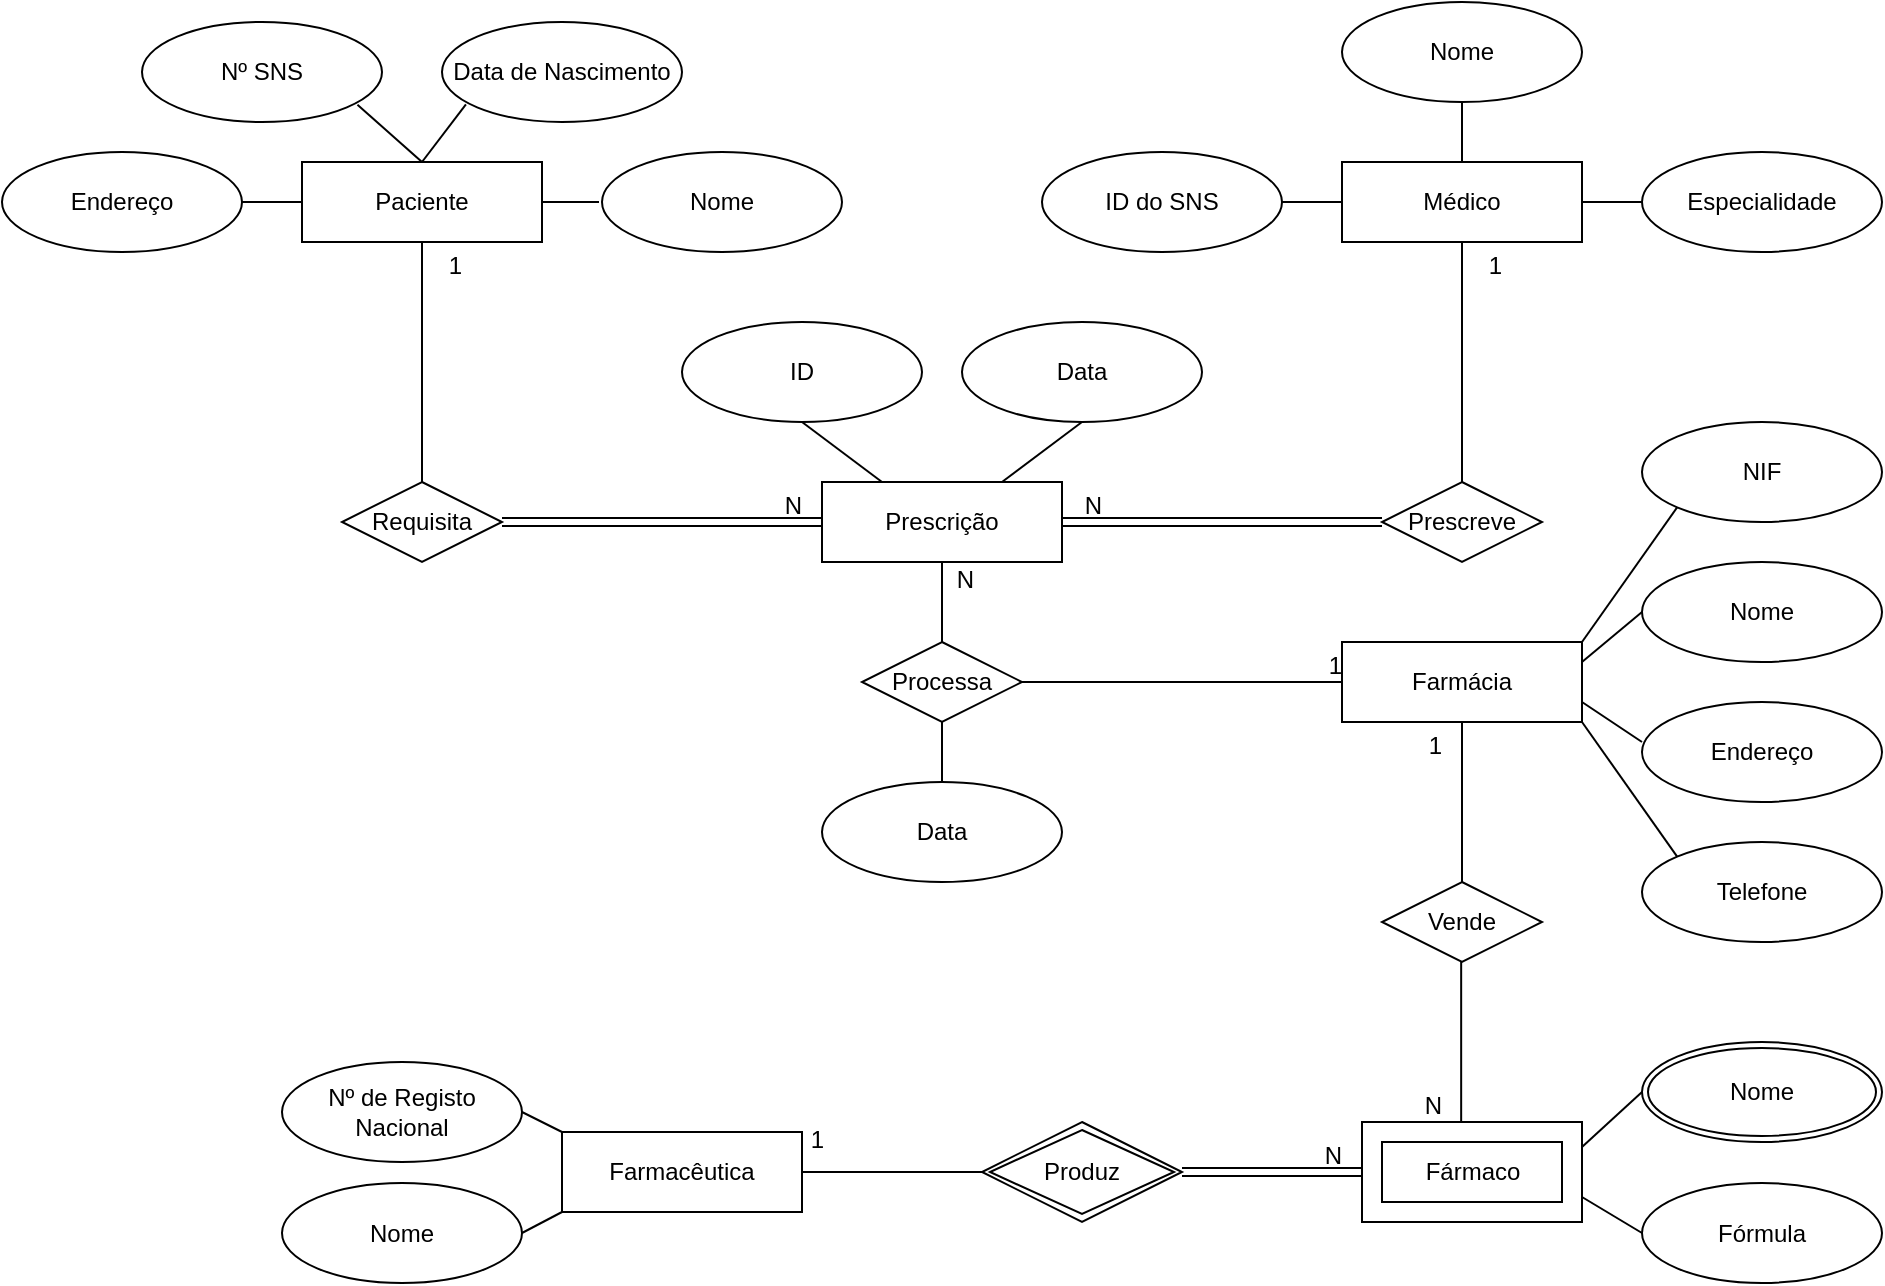 <mxfile version="20.8.23" type="device"><diagram name="Page-1" id="0DPgnZP_TU5ESxa5OokV"><mxGraphModel dx="643" dy="635" grid="1" gridSize="10" guides="1" tooltips="1" connect="1" arrows="1" fold="1" page="1" pageScale="1" pageWidth="827" pageHeight="1169" math="0" shadow="0"><root><mxCell id="0"/><mxCell id="1" parent="0"/><mxCell id="ZJ-nTykPB8hHmqFxwABB-1" value="Endereço" style="ellipse;whiteSpace=wrap;html=1;" vertex="1" parent="1"><mxGeometry x="30" y="75" width="120" height="50" as="geometry"/></mxCell><mxCell id="ZJ-nTykPB8hHmqFxwABB-6" value="Paciente" style="rounded=0;whiteSpace=wrap;html=1;" vertex="1" parent="1"><mxGeometry x="180" y="80" width="120" height="40" as="geometry"/></mxCell><mxCell id="ZJ-nTykPB8hHmqFxwABB-7" value="" style="endArrow=none;html=1;rounded=0;exitX=1;exitY=0.5;exitDx=0;exitDy=0;entryX=0;entryY=0.5;entryDx=0;entryDy=0;" edge="1" parent="1" source="ZJ-nTykPB8hHmqFxwABB-1" target="ZJ-nTykPB8hHmqFxwABB-6"><mxGeometry width="50" height="50" relative="1" as="geometry"><mxPoint x="110" y="240" as="sourcePoint"/><mxPoint x="160" y="190" as="targetPoint"/></mxGeometry></mxCell><mxCell id="ZJ-nTykPB8hHmqFxwABB-8" value="" style="endArrow=none;html=1;rounded=0;entryX=1;entryY=0.5;entryDx=0;entryDy=0;exitX=0;exitY=0.5;exitDx=0;exitDy=0;" edge="1" parent="1" target="ZJ-nTykPB8hHmqFxwABB-6"><mxGeometry width="50" height="50" relative="1" as="geometry"><mxPoint x="328.5" y="100" as="sourcePoint"/><mxPoint x="170" y="200" as="targetPoint"/></mxGeometry></mxCell><mxCell id="ZJ-nTykPB8hHmqFxwABB-9" value="" style="endArrow=none;html=1;rounded=0;exitX=1;exitY=1;exitDx=0;exitDy=0;entryX=0.5;entryY=0;entryDx=0;entryDy=0;" edge="1" parent="1" target="ZJ-nTykPB8hHmqFxwABB-6"><mxGeometry width="50" height="50" relative="1" as="geometry"><mxPoint x="207.736" y="51.331" as="sourcePoint"/><mxPoint x="180" y="210" as="targetPoint"/></mxGeometry></mxCell><mxCell id="ZJ-nTykPB8hHmqFxwABB-10" value="" style="endArrow=none;html=1;rounded=0;exitX=0.5;exitY=0;exitDx=0;exitDy=0;entryX=0;entryY=1;entryDx=0;entryDy=0;" edge="1" parent="1" source="ZJ-nTykPB8hHmqFxwABB-6"><mxGeometry width="50" height="50" relative="1" as="geometry"><mxPoint x="140" y="270" as="sourcePoint"/><mxPoint x="261.967" y="51.213" as="targetPoint"/></mxGeometry></mxCell><mxCell id="ZJ-nTykPB8hHmqFxwABB-11" value="" style="endArrow=none;html=1;rounded=0;entryX=0.5;entryY=1;entryDx=0;entryDy=0;" edge="1" parent="1" target="ZJ-nTykPB8hHmqFxwABB-6"><mxGeometry width="50" height="50" relative="1" as="geometry"><mxPoint x="240" y="240" as="sourcePoint"/><mxPoint x="220" y="260" as="targetPoint"/></mxGeometry></mxCell><mxCell id="ZJ-nTykPB8hHmqFxwABB-12" value="Requisita" style="rhombus;whiteSpace=wrap;html=1;" vertex="1" parent="1"><mxGeometry x="200" y="240" width="80" height="40" as="geometry"/></mxCell><mxCell id="ZJ-nTykPB8hHmqFxwABB-13" value="" style="shape=link;html=1;rounded=0;" edge="1" parent="1" source="ZJ-nTykPB8hHmqFxwABB-12"><mxGeometry relative="1" as="geometry"><mxPoint x="280" y="260" as="sourcePoint"/><mxPoint x="440" y="260" as="targetPoint"/></mxGeometry></mxCell><mxCell id="ZJ-nTykPB8hHmqFxwABB-14" value="N" style="resizable=0;html=1;align=right;verticalAlign=bottom;" connectable="0" vertex="1" parent="ZJ-nTykPB8hHmqFxwABB-13"><mxGeometry x="1" relative="1" as="geometry"><mxPoint x="-10" as="offset"/></mxGeometry></mxCell><mxCell id="ZJ-nTykPB8hHmqFxwABB-15" value="Prescrição" style="rounded=0;whiteSpace=wrap;html=1;" vertex="1" parent="1"><mxGeometry x="440" y="240" width="120" height="40" as="geometry"/></mxCell><mxCell id="ZJ-nTykPB8hHmqFxwABB-16" value="" style="shape=link;html=1;rounded=0;" edge="1" parent="1" source="ZJ-nTykPB8hHmqFxwABB-15"><mxGeometry relative="1" as="geometry"><mxPoint x="560" y="260" as="sourcePoint"/><mxPoint x="720" y="260" as="targetPoint"/></mxGeometry></mxCell><mxCell id="ZJ-nTykPB8hHmqFxwABB-17" value="N" style="resizable=0;html=1;align=right;verticalAlign=bottom;" connectable="0" vertex="1" parent="ZJ-nTykPB8hHmqFxwABB-16"><mxGeometry x="1" relative="1" as="geometry"><mxPoint x="-140" as="offset"/></mxGeometry></mxCell><mxCell id="ZJ-nTykPB8hHmqFxwABB-19" value="Nome" style="ellipse;whiteSpace=wrap;html=1;" vertex="1" parent="1"><mxGeometry x="330" y="75" width="120" height="50" as="geometry"/></mxCell><mxCell id="ZJ-nTykPB8hHmqFxwABB-20" value="Nº SNS" style="ellipse;whiteSpace=wrap;html=1;" vertex="1" parent="1"><mxGeometry x="100" y="10" width="120" height="50" as="geometry"/></mxCell><mxCell id="ZJ-nTykPB8hHmqFxwABB-21" value="Data de Nascimento" style="ellipse;whiteSpace=wrap;html=1;" vertex="1" parent="1"><mxGeometry x="250" y="10" width="120" height="50" as="geometry"/></mxCell><mxCell id="ZJ-nTykPB8hHmqFxwABB-22" value="ID" style="ellipse;whiteSpace=wrap;html=1;" vertex="1" parent="1"><mxGeometry x="370" y="160" width="120" height="50" as="geometry"/></mxCell><mxCell id="ZJ-nTykPB8hHmqFxwABB-23" value="Data" style="ellipse;whiteSpace=wrap;html=1;" vertex="1" parent="1"><mxGeometry x="510" y="160" width="120" height="50" as="geometry"/></mxCell><mxCell id="ZJ-nTykPB8hHmqFxwABB-24" value="" style="endArrow=none;html=1;rounded=0;exitX=0.25;exitY=0;exitDx=0;exitDy=0;" edge="1" parent="1" source="ZJ-nTykPB8hHmqFxwABB-15"><mxGeometry width="50" height="50" relative="1" as="geometry"><mxPoint x="340" y="390" as="sourcePoint"/><mxPoint x="430" y="210" as="targetPoint"/></mxGeometry></mxCell><mxCell id="ZJ-nTykPB8hHmqFxwABB-25" value="" style="endArrow=none;html=1;rounded=0;exitX=0.75;exitY=0;exitDx=0;exitDy=0;entryX=0.5;entryY=1;entryDx=0;entryDy=0;" edge="1" parent="1" source="ZJ-nTykPB8hHmqFxwABB-15" target="ZJ-nTykPB8hHmqFxwABB-23"><mxGeometry width="50" height="50" relative="1" as="geometry"><mxPoint x="350" y="400" as="sourcePoint"/><mxPoint x="400" y="350" as="targetPoint"/></mxGeometry></mxCell><mxCell id="ZJ-nTykPB8hHmqFxwABB-26" value="Prescreve" style="rhombus;whiteSpace=wrap;html=1;" vertex="1" parent="1"><mxGeometry x="720" y="240" width="80" height="40" as="geometry"/></mxCell><mxCell id="ZJ-nTykPB8hHmqFxwABB-27" value="Médico" style="rounded=0;whiteSpace=wrap;html=1;" vertex="1" parent="1"><mxGeometry x="700" y="80" width="120" height="40" as="geometry"/></mxCell><mxCell id="ZJ-nTykPB8hHmqFxwABB-28" value="ID do SNS" style="ellipse;whiteSpace=wrap;html=1;" vertex="1" parent="1"><mxGeometry x="550" y="75" width="120" height="50" as="geometry"/></mxCell><mxCell id="ZJ-nTykPB8hHmqFxwABB-29" value="Nome" style="ellipse;whiteSpace=wrap;html=1;" vertex="1" parent="1"><mxGeometry x="700" width="120" height="50" as="geometry"/></mxCell><mxCell id="ZJ-nTykPB8hHmqFxwABB-30" value="Especialidade" style="ellipse;whiteSpace=wrap;html=1;" vertex="1" parent="1"><mxGeometry x="850" y="75" width="120" height="50" as="geometry"/></mxCell><mxCell id="ZJ-nTykPB8hHmqFxwABB-31" value="" style="endArrow=none;html=1;rounded=0;exitX=1;exitY=0.5;exitDx=0;exitDy=0;entryX=0;entryY=0.5;entryDx=0;entryDy=0;" edge="1" parent="1" source="ZJ-nTykPB8hHmqFxwABB-27" target="ZJ-nTykPB8hHmqFxwABB-30"><mxGeometry width="50" height="50" relative="1" as="geometry"><mxPoint x="790" y="190" as="sourcePoint"/><mxPoint x="840" y="140" as="targetPoint"/></mxGeometry></mxCell><mxCell id="ZJ-nTykPB8hHmqFxwABB-32" value="" style="endArrow=none;html=1;rounded=0;exitX=0;exitY=0.5;exitDx=0;exitDy=0;entryX=1;entryY=0.5;entryDx=0;entryDy=0;" edge="1" parent="1" source="ZJ-nTykPB8hHmqFxwABB-27" target="ZJ-nTykPB8hHmqFxwABB-28"><mxGeometry width="50" height="50" relative="1" as="geometry"><mxPoint x="800" y="200" as="sourcePoint"/><mxPoint x="850" y="150" as="targetPoint"/></mxGeometry></mxCell><mxCell id="ZJ-nTykPB8hHmqFxwABB-33" value="" style="endArrow=none;html=1;rounded=0;exitX=0.5;exitY=1;exitDx=0;exitDy=0;entryX=0.5;entryY=0;entryDx=0;entryDy=0;" edge="1" parent="1" source="ZJ-nTykPB8hHmqFxwABB-29" target="ZJ-nTykPB8hHmqFxwABB-27"><mxGeometry width="50" height="50" relative="1" as="geometry"><mxPoint x="810" y="210" as="sourcePoint"/><mxPoint x="860" y="160" as="targetPoint"/></mxGeometry></mxCell><mxCell id="ZJ-nTykPB8hHmqFxwABB-34" value="" style="endArrow=none;html=1;rounded=0;exitX=0.5;exitY=1;exitDx=0;exitDy=0;entryX=0.5;entryY=0;entryDx=0;entryDy=0;" edge="1" parent="1" source="ZJ-nTykPB8hHmqFxwABB-27" target="ZJ-nTykPB8hHmqFxwABB-26"><mxGeometry width="50" height="50" relative="1" as="geometry"><mxPoint x="820" y="220" as="sourcePoint"/><mxPoint x="870" y="170" as="targetPoint"/></mxGeometry></mxCell><mxCell id="ZJ-nTykPB8hHmqFxwABB-35" value="" style="endArrow=none;html=1;rounded=0;exitX=0.5;exitY=1;exitDx=0;exitDy=0;entryX=0.5;entryY=0;entryDx=0;entryDy=0;" edge="1" parent="1" source="ZJ-nTykPB8hHmqFxwABB-15" target="ZJ-nTykPB8hHmqFxwABB-36"><mxGeometry width="50" height="50" relative="1" as="geometry"><mxPoint x="830" y="230" as="sourcePoint"/><mxPoint x="493" y="330" as="targetPoint"/><Array as="points"><mxPoint x="500" y="300"/></Array></mxGeometry></mxCell><mxCell id="ZJ-nTykPB8hHmqFxwABB-36" value="Processa" style="rhombus;whiteSpace=wrap;html=1;" vertex="1" parent="1"><mxGeometry x="460" y="320" width="80" height="40" as="geometry"/></mxCell><mxCell id="ZJ-nTykPB8hHmqFxwABB-38" value="Data" style="ellipse;whiteSpace=wrap;html=1;" vertex="1" parent="1"><mxGeometry x="440" y="390" width="120" height="50" as="geometry"/></mxCell><mxCell id="ZJ-nTykPB8hHmqFxwABB-39" value="" style="endArrow=none;html=1;rounded=0;exitX=0.5;exitY=1;exitDx=0;exitDy=0;entryX=0.5;entryY=0;entryDx=0;entryDy=0;" edge="1" parent="1" source="ZJ-nTykPB8hHmqFxwABB-36" target="ZJ-nTykPB8hHmqFxwABB-38"><mxGeometry width="50" height="50" relative="1" as="geometry"><mxPoint x="430" y="380" as="sourcePoint"/><mxPoint x="480" y="330" as="targetPoint"/><Array as="points"><mxPoint x="500" y="370"/></Array></mxGeometry></mxCell><mxCell id="ZJ-nTykPB8hHmqFxwABB-40" value="" style="endArrow=none;html=1;rounded=0;exitX=1;exitY=0.5;exitDx=0;exitDy=0;entryX=0;entryY=0.5;entryDx=0;entryDy=0;" edge="1" parent="1" source="ZJ-nTykPB8hHmqFxwABB-36" target="ZJ-nTykPB8hHmqFxwABB-42"><mxGeometry relative="1" as="geometry"><mxPoint x="560" y="339.58" as="sourcePoint"/><mxPoint x="670" y="340" as="targetPoint"/></mxGeometry></mxCell><mxCell id="ZJ-nTykPB8hHmqFxwABB-41" value="1" style="resizable=0;html=1;align=right;verticalAlign=bottom;" connectable="0" vertex="1" parent="ZJ-nTykPB8hHmqFxwABB-40"><mxGeometry x="1" relative="1" as="geometry"/></mxCell><mxCell id="ZJ-nTykPB8hHmqFxwABB-42" value="Farmácia" style="rounded=0;whiteSpace=wrap;html=1;" vertex="1" parent="1"><mxGeometry x="700" y="320" width="120" height="40" as="geometry"/></mxCell><mxCell id="ZJ-nTykPB8hHmqFxwABB-43" value="NIF" style="ellipse;whiteSpace=wrap;html=1;" vertex="1" parent="1"><mxGeometry x="850" y="210" width="120" height="50" as="geometry"/></mxCell><mxCell id="ZJ-nTykPB8hHmqFxwABB-44" value="Nome" style="ellipse;whiteSpace=wrap;html=1;" vertex="1" parent="1"><mxGeometry x="850" y="280" width="120" height="50" as="geometry"/></mxCell><mxCell id="ZJ-nTykPB8hHmqFxwABB-45" value="Endereço" style="ellipse;whiteSpace=wrap;html=1;" vertex="1" parent="1"><mxGeometry x="850" y="350" width="120" height="50" as="geometry"/></mxCell><mxCell id="ZJ-nTykPB8hHmqFxwABB-46" value="Telefone" style="ellipse;whiteSpace=wrap;html=1;" vertex="1" parent="1"><mxGeometry x="850" y="420" width="120" height="50" as="geometry"/></mxCell><mxCell id="ZJ-nTykPB8hHmqFxwABB-47" value="" style="endArrow=none;html=1;rounded=0;exitX=1;exitY=0;exitDx=0;exitDy=0;entryX=0;entryY=1;entryDx=0;entryDy=0;" edge="1" parent="1" source="ZJ-nTykPB8hHmqFxwABB-42" target="ZJ-nTykPB8hHmqFxwABB-43"><mxGeometry width="50" height="50" relative="1" as="geometry"><mxPoint x="740" y="510" as="sourcePoint"/><mxPoint x="790" y="460" as="targetPoint"/></mxGeometry></mxCell><mxCell id="ZJ-nTykPB8hHmqFxwABB-48" value="" style="endArrow=none;html=1;rounded=0;exitX=1;exitY=1;exitDx=0;exitDy=0;entryX=0;entryY=0;entryDx=0;entryDy=0;" edge="1" parent="1" source="ZJ-nTykPB8hHmqFxwABB-42" target="ZJ-nTykPB8hHmqFxwABB-46"><mxGeometry width="50" height="50" relative="1" as="geometry"><mxPoint x="750" y="520" as="sourcePoint"/><mxPoint x="800" y="470" as="targetPoint"/></mxGeometry></mxCell><mxCell id="ZJ-nTykPB8hHmqFxwABB-49" value="" style="endArrow=none;html=1;rounded=0;exitX=1;exitY=0.25;exitDx=0;exitDy=0;entryX=0;entryY=0.5;entryDx=0;entryDy=0;" edge="1" parent="1" source="ZJ-nTykPB8hHmqFxwABB-42" target="ZJ-nTykPB8hHmqFxwABB-44"><mxGeometry width="50" height="50" relative="1" as="geometry"><mxPoint x="760" y="530" as="sourcePoint"/><mxPoint x="810" y="480" as="targetPoint"/></mxGeometry></mxCell><mxCell id="ZJ-nTykPB8hHmqFxwABB-50" value="" style="endArrow=none;html=1;rounded=0;exitX=1;exitY=0.75;exitDx=0;exitDy=0;entryX=0;entryY=0.4;entryDx=0;entryDy=0;entryPerimeter=0;" edge="1" parent="1" source="ZJ-nTykPB8hHmqFxwABB-42" target="ZJ-nTykPB8hHmqFxwABB-45"><mxGeometry width="50" height="50" relative="1" as="geometry"><mxPoint x="770" y="540" as="sourcePoint"/><mxPoint x="820" y="490" as="targetPoint"/></mxGeometry></mxCell><mxCell id="ZJ-nTykPB8hHmqFxwABB-51" value="" style="endArrow=none;html=1;rounded=0;entryX=0.5;entryY=1;entryDx=0;entryDy=0;startArrow=none;" edge="1" parent="1" source="ZJ-nTykPB8hHmqFxwABB-52" target="ZJ-nTykPB8hHmqFxwABB-42"><mxGeometry width="50" height="50" relative="1" as="geometry"><mxPoint x="760" y="510" as="sourcePoint"/><mxPoint x="750" y="410" as="targetPoint"/></mxGeometry></mxCell><mxCell id="ZJ-nTykPB8hHmqFxwABB-52" value="Vende" style="rhombus;whiteSpace=wrap;html=1;" vertex="1" parent="1"><mxGeometry x="720" y="440" width="80" height="40" as="geometry"/></mxCell><mxCell id="ZJ-nTykPB8hHmqFxwABB-57" value="Fármaco" style="text;html=1;align=center;verticalAlign=middle;resizable=0;points=[];autosize=1;strokeColor=none;fillColor=none;" vertex="1" parent="1"><mxGeometry x="730" y="570" width="70" height="30" as="geometry"/></mxCell><mxCell id="ZJ-nTykPB8hHmqFxwABB-58" value="" style="endArrow=none;html=1;rounded=0;entryX=0.5;entryY=1;entryDx=0;entryDy=0;startArrow=none;" edge="1" parent="1"><mxGeometry width="50" height="50" relative="1" as="geometry"><mxPoint x="759.58" y="560" as="sourcePoint"/><mxPoint x="759.58" y="480" as="targetPoint"/></mxGeometry></mxCell><mxCell id="ZJ-nTykPB8hHmqFxwABB-56" value="" style="verticalLabelPosition=bottom;verticalAlign=top;html=1;shape=mxgraph.basic.frame;dx=10;whiteSpace=wrap;" vertex="1" parent="1"><mxGeometry x="710" y="560" width="110" height="50" as="geometry"/></mxCell><mxCell id="ZJ-nTykPB8hHmqFxwABB-60" value="Fórmula" style="ellipse;whiteSpace=wrap;html=1;" vertex="1" parent="1"><mxGeometry x="850" y="590.5" width="120" height="50" as="geometry"/></mxCell><mxCell id="ZJ-nTykPB8hHmqFxwABB-62" value="Nome" style="ellipse;shape=doubleEllipse;margin=3;whiteSpace=wrap;html=1;align=center;" vertex="1" parent="1"><mxGeometry x="850" y="520" width="120" height="50" as="geometry"/></mxCell><mxCell id="ZJ-nTykPB8hHmqFxwABB-63" value="" style="endArrow=none;html=1;rounded=0;exitX=0;exitY=0;exitDx=110;exitDy=12.5;entryX=0;entryY=0.5;entryDx=0;entryDy=0;exitPerimeter=0;" edge="1" parent="1" source="ZJ-nTykPB8hHmqFxwABB-56" target="ZJ-nTykPB8hHmqFxwABB-62"><mxGeometry width="50" height="50" relative="1" as="geometry"><mxPoint x="510" y="370.5" as="sourcePoint"/><mxPoint x="510" y="400.5" as="targetPoint"/></mxGeometry></mxCell><mxCell id="ZJ-nTykPB8hHmqFxwABB-64" value="" style="endArrow=none;html=1;rounded=0;exitX=0;exitY=0;exitDx=110;exitDy=37.5;entryX=0;entryY=0.5;entryDx=0;entryDy=0;exitPerimeter=0;" edge="1" parent="1" source="ZJ-nTykPB8hHmqFxwABB-56" target="ZJ-nTykPB8hHmqFxwABB-60"><mxGeometry width="50" height="50" relative="1" as="geometry"><mxPoint x="520" y="380.5" as="sourcePoint"/><mxPoint x="520" y="410.5" as="targetPoint"/></mxGeometry></mxCell><mxCell id="ZJ-nTykPB8hHmqFxwABB-65" value="Farmacêutica" style="rounded=0;whiteSpace=wrap;html=1;" vertex="1" parent="1"><mxGeometry x="310" y="565" width="120" height="40" as="geometry"/></mxCell><mxCell id="ZJ-nTykPB8hHmqFxwABB-66" value="Produz" style="shape=rhombus;double=1;perimeter=rhombusPerimeter;whiteSpace=wrap;html=1;align=center;" vertex="1" parent="1"><mxGeometry x="520" y="560" width="100" height="50" as="geometry"/></mxCell><mxCell id="ZJ-nTykPB8hHmqFxwABB-68" value="" style="endArrow=none;html=1;rounded=0;exitX=0;exitY=0.5;exitDx=0;exitDy=0;entryX=1;entryY=0.5;entryDx=0;entryDy=0;" edge="1" parent="1" source="ZJ-nTykPB8hHmqFxwABB-66" target="ZJ-nTykPB8hHmqFxwABB-65"><mxGeometry width="50" height="50" relative="1" as="geometry"><mxPoint x="440" y="375.5" as="sourcePoint"/><mxPoint x="440" y="405.5" as="targetPoint"/><Array as="points"><mxPoint x="520" y="585.5"/></Array></mxGeometry></mxCell><mxCell id="ZJ-nTykPB8hHmqFxwABB-70" value="N" style="resizable=0;html=1;align=right;verticalAlign=bottom;" connectable="0" vertex="1" parent="1"><mxGeometry x="750" y="560.5" as="geometry"/></mxCell><mxCell id="ZJ-nTykPB8hHmqFxwABB-71" value="1" style="resizable=0;html=1;align=right;verticalAlign=bottom;" connectable="0" vertex="1" parent="1"><mxGeometry x="750" y="380" as="geometry"/></mxCell><mxCell id="ZJ-nTykPB8hHmqFxwABB-72" value="" style="shape=link;html=1;rounded=0;exitX=1;exitY=0.5;exitDx=0;exitDy=0;entryX=0;entryY=0.5;entryDx=0;entryDy=0;entryPerimeter=0;" edge="1" parent="1" source="ZJ-nTykPB8hHmqFxwABB-66" target="ZJ-nTykPB8hHmqFxwABB-56"><mxGeometry relative="1" as="geometry"><mxPoint x="550" y="590" as="sourcePoint"/><mxPoint x="710" y="590" as="targetPoint"/></mxGeometry></mxCell><mxCell id="ZJ-nTykPB8hHmqFxwABB-73" value="N" style="resizable=0;html=1;align=right;verticalAlign=bottom;" connectable="0" vertex="1" parent="ZJ-nTykPB8hHmqFxwABB-72"><mxGeometry x="1" relative="1" as="geometry"><mxPoint x="-10" as="offset"/></mxGeometry></mxCell><mxCell id="ZJ-nTykPB8hHmqFxwABB-74" value="1" style="resizable=0;html=1;align=right;verticalAlign=bottom;" connectable="0" vertex="1" parent="1"><mxGeometry x="710" y="350" as="geometry"><mxPoint x="-269" y="227" as="offset"/></mxGeometry></mxCell><mxCell id="ZJ-nTykPB8hHmqFxwABB-75" value="Nº de Registo Nacional" style="ellipse;whiteSpace=wrap;html=1;" vertex="1" parent="1"><mxGeometry x="170" y="530" width="120" height="50" as="geometry"/></mxCell><mxCell id="ZJ-nTykPB8hHmqFxwABB-76" value="Nome" style="ellipse;whiteSpace=wrap;html=1;" vertex="1" parent="1"><mxGeometry x="170" y="590.5" width="120" height="50" as="geometry"/></mxCell><mxCell id="ZJ-nTykPB8hHmqFxwABB-78" value="" style="endArrow=none;html=1;rounded=0;exitX=1;exitY=0.5;exitDx=0;exitDy=0;entryX=0;entryY=0;entryDx=0;entryDy=0;" edge="1" parent="1" source="ZJ-nTykPB8hHmqFxwABB-75" target="ZJ-nTykPB8hHmqFxwABB-65"><mxGeometry width="50" height="50" relative="1" as="geometry"><mxPoint x="217.736" y="61.331" as="sourcePoint"/><mxPoint x="250" y="90" as="targetPoint"/></mxGeometry></mxCell><mxCell id="ZJ-nTykPB8hHmqFxwABB-79" value="" style="endArrow=none;html=1;rounded=0;exitX=1;exitY=0.5;exitDx=0;exitDy=0;entryX=0;entryY=1;entryDx=0;entryDy=0;" edge="1" parent="1" source="ZJ-nTykPB8hHmqFxwABB-76" target="ZJ-nTykPB8hHmqFxwABB-65"><mxGeometry width="50" height="50" relative="1" as="geometry"><mxPoint x="310" y="545" as="sourcePoint"/><mxPoint x="310" y="610" as="targetPoint"/></mxGeometry></mxCell><mxCell id="ZJ-nTykPB8hHmqFxwABB-80" value="N" style="resizable=0;html=1;align=right;verticalAlign=bottom;" connectable="0" vertex="1" parent="1"><mxGeometry x="590" y="270" as="geometry"><mxPoint x="-74" y="27" as="offset"/></mxGeometry></mxCell><mxCell id="ZJ-nTykPB8hHmqFxwABB-81" value="1" style="resizable=0;html=1;align=right;verticalAlign=bottom;" connectable="0" vertex="1" parent="1"><mxGeometry x="780" y="140" as="geometry"/></mxCell><mxCell id="ZJ-nTykPB8hHmqFxwABB-82" value="1" style="resizable=0;html=1;align=right;verticalAlign=bottom;" connectable="0" vertex="1" parent="1"><mxGeometry x="260" y="140" as="geometry"/></mxCell></root></mxGraphModel></diagram></mxfile>